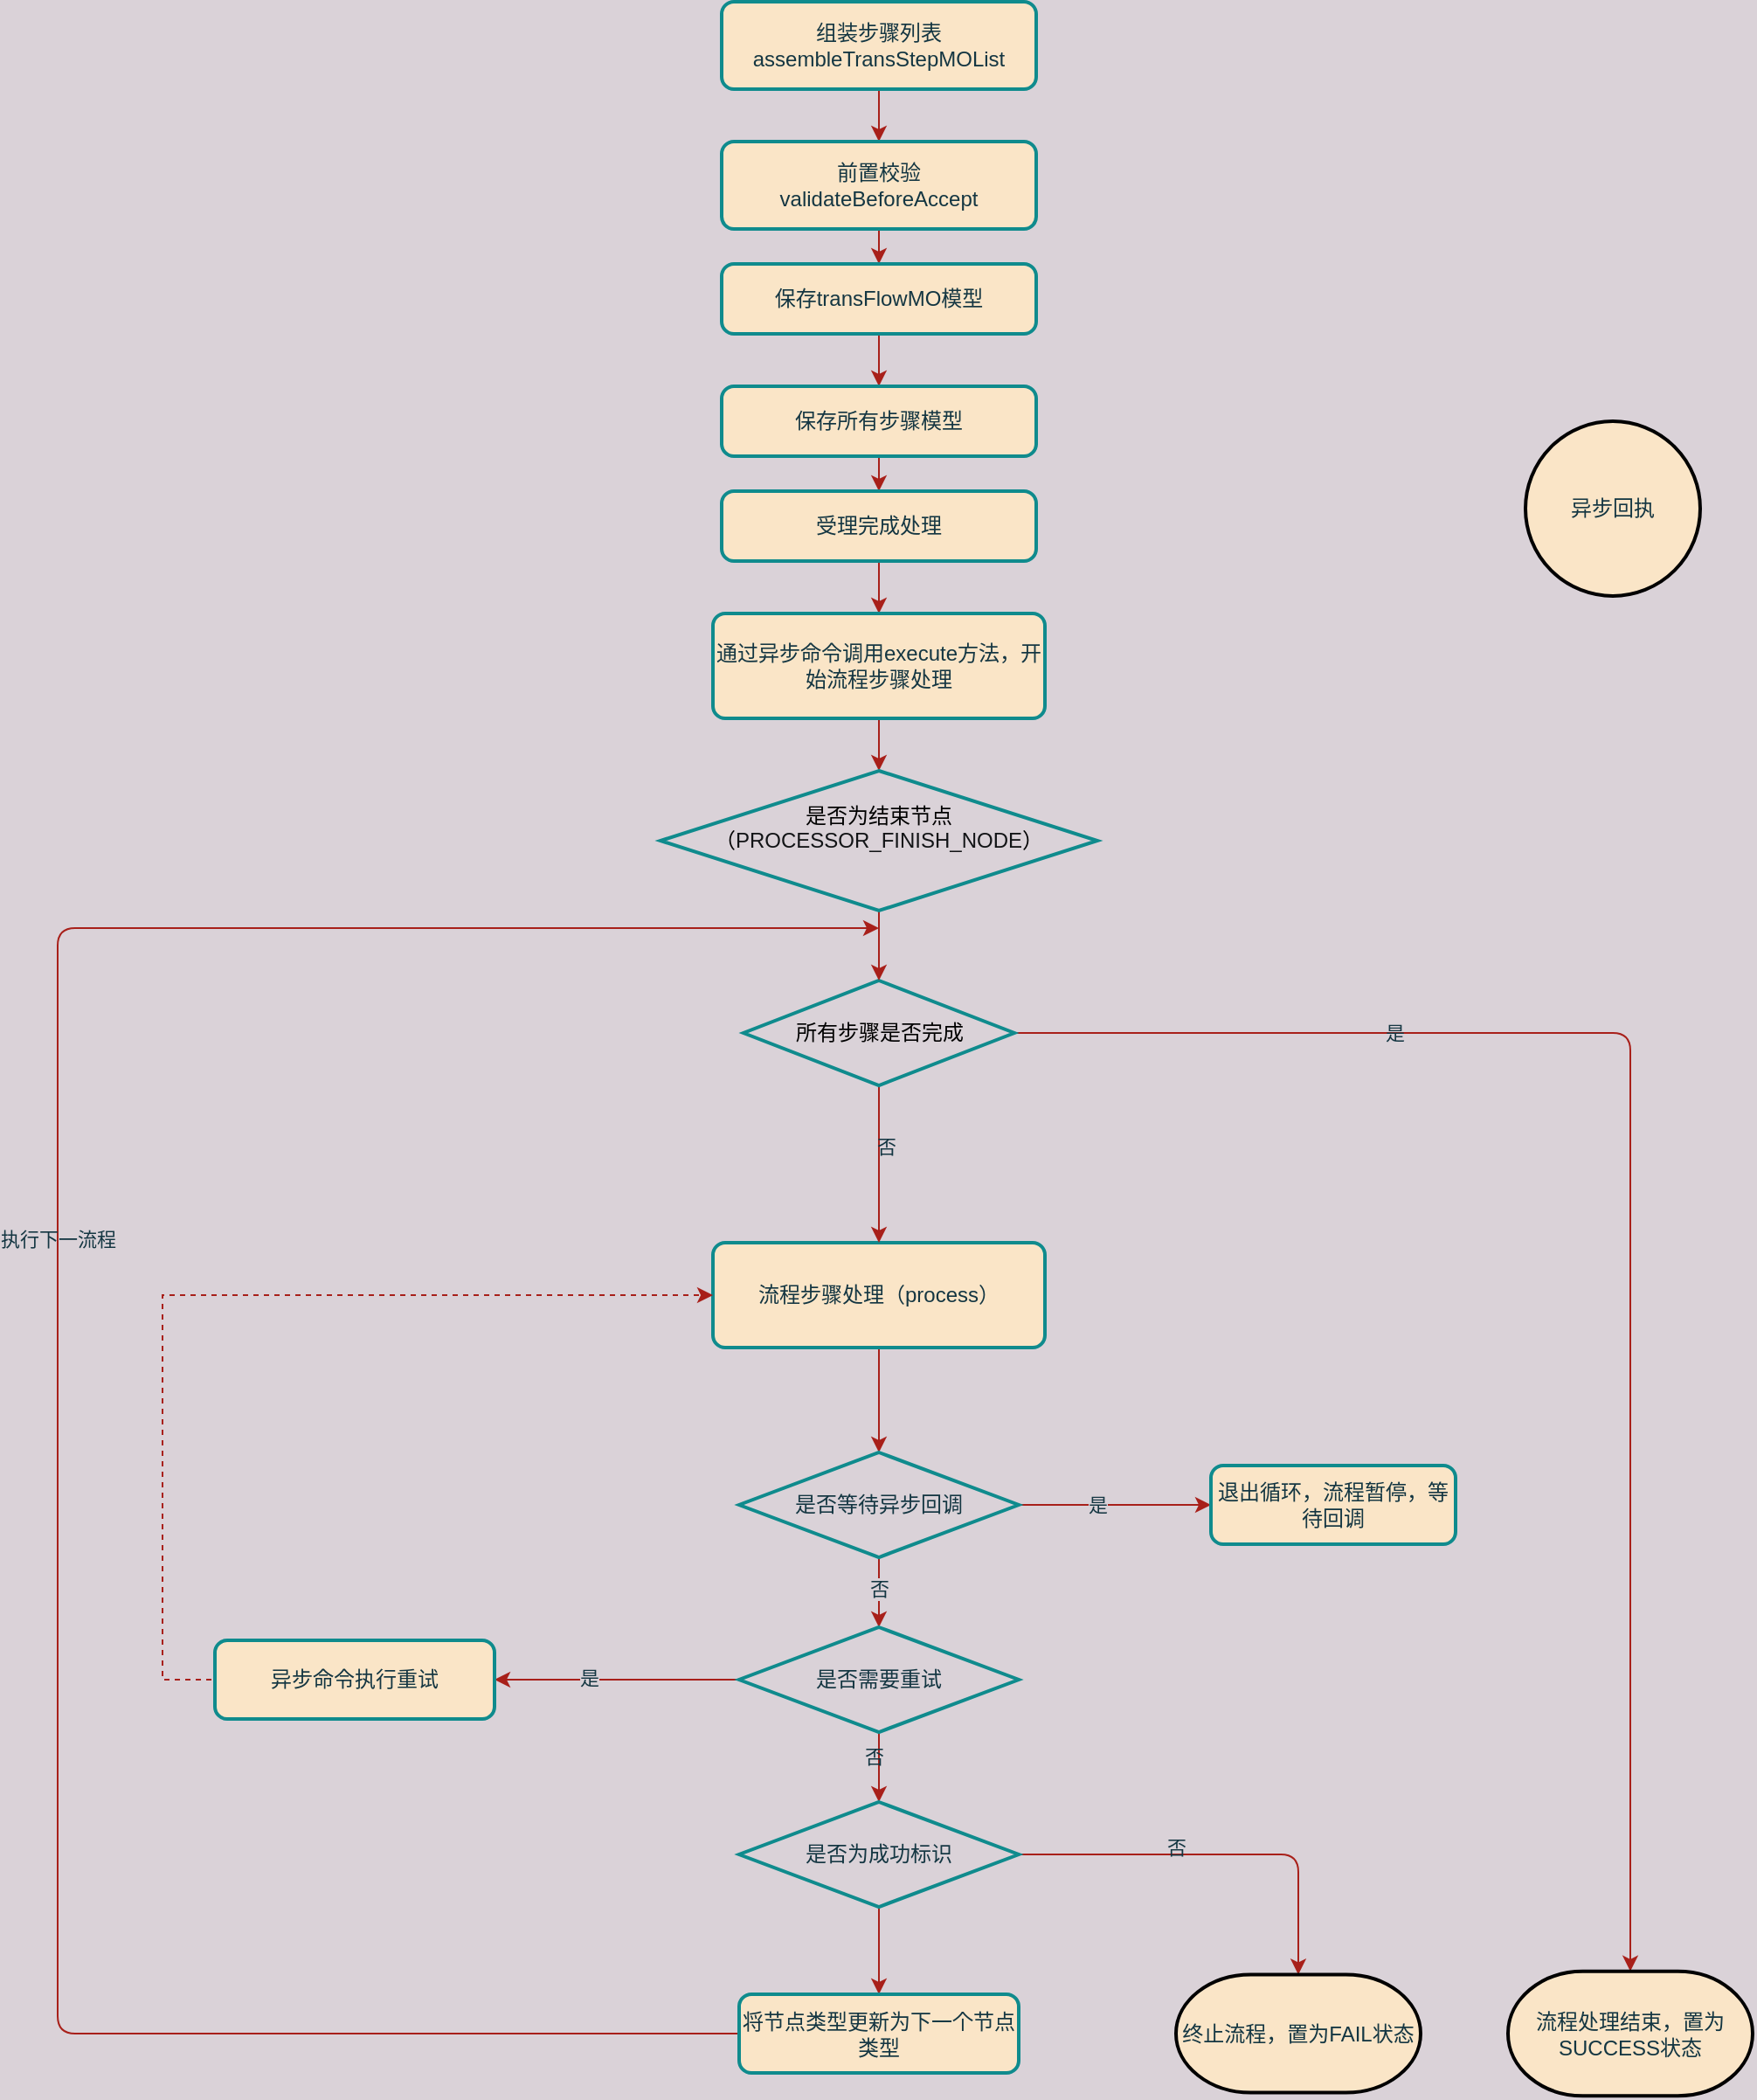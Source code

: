 <mxfile version="15.0.3" type="github">
  <diagram id="gjjfhEqOlBLSCpjZTNxB" name="第 1 页">
    <mxGraphModel dx="2665" dy="1161" grid="1" gridSize="10" guides="1" tooltips="1" connect="1" arrows="1" fold="1" page="1" pageScale="1" pageWidth="827" pageHeight="1169" background="#DAD2D8" math="0" shadow="0">
      <root>
        <mxCell id="0" />
        <mxCell id="1" parent="0" />
        <mxCell id="bWsxu2lpcLckADZo8OrW-3" style="edgeStyle=orthogonalEdgeStyle;rounded=0;orthogonalLoop=1;jettySize=auto;html=1;entryX=0.5;entryY=0;entryDx=0;entryDy=0;labelBackgroundColor=#DAD2D8;strokeColor=#A8201A;fontColor=#143642;" edge="1" parent="1" source="bWsxu2lpcLckADZo8OrW-1" target="bWsxu2lpcLckADZo8OrW-2">
          <mxGeometry relative="1" as="geometry" />
        </mxCell>
        <mxCell id="bWsxu2lpcLckADZo8OrW-1" value="组装步骤列表&lt;br&gt;assembleTransStepMOList" style="rounded=1;whiteSpace=wrap;html=1;absoluteArcSize=1;arcSize=14;strokeWidth=2;fillColor=#FAE5C7;strokeColor=#0F8B8D;fontColor=#143642;" vertex="1" parent="1">
          <mxGeometry x="180" y="220" width="180" height="50" as="geometry" />
        </mxCell>
        <mxCell id="bWsxu2lpcLckADZo8OrW-5" style="edgeStyle=orthogonalEdgeStyle;rounded=0;orthogonalLoop=1;jettySize=auto;html=1;entryX=0.5;entryY=0;entryDx=0;entryDy=0;labelBackgroundColor=#DAD2D8;strokeColor=#A8201A;fontColor=#143642;" edge="1" parent="1" source="bWsxu2lpcLckADZo8OrW-2" target="bWsxu2lpcLckADZo8OrW-4">
          <mxGeometry relative="1" as="geometry" />
        </mxCell>
        <mxCell id="bWsxu2lpcLckADZo8OrW-2" value="前置校验&lt;br&gt;validateBeforeAccept" style="rounded=1;whiteSpace=wrap;html=1;absoluteArcSize=1;arcSize=14;strokeWidth=2;fillColor=#FAE5C7;strokeColor=#0F8B8D;fontColor=#143642;" vertex="1" parent="1">
          <mxGeometry x="180" y="300" width="180" height="50" as="geometry" />
        </mxCell>
        <mxCell id="bWsxu2lpcLckADZo8OrW-7" style="edgeStyle=orthogonalEdgeStyle;rounded=0;orthogonalLoop=1;jettySize=auto;html=1;entryX=0.5;entryY=0;entryDx=0;entryDy=0;labelBackgroundColor=#DAD2D8;strokeColor=#A8201A;fontColor=#143642;" edge="1" parent="1" source="bWsxu2lpcLckADZo8OrW-4" target="bWsxu2lpcLckADZo8OrW-6">
          <mxGeometry relative="1" as="geometry" />
        </mxCell>
        <mxCell id="bWsxu2lpcLckADZo8OrW-4" value="保存transFlowMO模型" style="rounded=1;whiteSpace=wrap;html=1;absoluteArcSize=1;arcSize=14;strokeWidth=2;fillColor=#FAE5C7;strokeColor=#0F8B8D;fontColor=#143642;" vertex="1" parent="1">
          <mxGeometry x="180" y="370" width="180" height="40" as="geometry" />
        </mxCell>
        <mxCell id="bWsxu2lpcLckADZo8OrW-11" style="edgeStyle=orthogonalEdgeStyle;rounded=0;orthogonalLoop=1;jettySize=auto;html=1;labelBackgroundColor=#DAD2D8;strokeColor=#A8201A;fontColor=#143642;" edge="1" parent="1" source="bWsxu2lpcLckADZo8OrW-6" target="bWsxu2lpcLckADZo8OrW-10">
          <mxGeometry relative="1" as="geometry" />
        </mxCell>
        <mxCell id="bWsxu2lpcLckADZo8OrW-6" value="保存所有步骤模型" style="rounded=1;whiteSpace=wrap;html=1;absoluteArcSize=1;arcSize=14;strokeWidth=2;fillColor=#FAE5C7;strokeColor=#0F8B8D;fontColor=#143642;" vertex="1" parent="1">
          <mxGeometry x="180" y="440" width="180" height="40" as="geometry" />
        </mxCell>
        <mxCell id="bWsxu2lpcLckADZo8OrW-13" style="edgeStyle=orthogonalEdgeStyle;rounded=0;orthogonalLoop=1;jettySize=auto;html=1;labelBackgroundColor=#DAD2D8;strokeColor=#A8201A;fontColor=#143642;" edge="1" parent="1" source="bWsxu2lpcLckADZo8OrW-10" target="bWsxu2lpcLckADZo8OrW-12">
          <mxGeometry relative="1" as="geometry" />
        </mxCell>
        <mxCell id="bWsxu2lpcLckADZo8OrW-10" value="受理完成处理" style="rounded=1;whiteSpace=wrap;html=1;absoluteArcSize=1;arcSize=14;strokeWidth=2;fillColor=#FAE5C7;strokeColor=#0F8B8D;fontColor=#143642;" vertex="1" parent="1">
          <mxGeometry x="180" y="500" width="180" height="40" as="geometry" />
        </mxCell>
        <mxCell id="bWsxu2lpcLckADZo8OrW-21" style="edgeStyle=orthogonalEdgeStyle;rounded=0;orthogonalLoop=1;jettySize=auto;html=1;labelBackgroundColor=#DAD2D8;strokeColor=#A8201A;fontColor=#143642;entryX=0.5;entryY=0;entryDx=0;entryDy=0;entryPerimeter=0;" edge="1" parent="1" source="bWsxu2lpcLckADZo8OrW-12" target="bWsxu2lpcLckADZo8OrW-49">
          <mxGeometry relative="1" as="geometry">
            <mxPoint x="270" y="780" as="targetPoint" />
          </mxGeometry>
        </mxCell>
        <mxCell id="bWsxu2lpcLckADZo8OrW-12" value="通过异步命令调用execute方法，开始流程步骤处理" style="rounded=1;whiteSpace=wrap;html=1;absoluteArcSize=1;arcSize=14;strokeWidth=2;fillColor=#FAE5C7;strokeColor=#0F8B8D;fontColor=#143642;" vertex="1" parent="1">
          <mxGeometry x="175" y="570" width="190" height="60" as="geometry" />
        </mxCell>
        <mxCell id="bWsxu2lpcLckADZo8OrW-16" style="edgeStyle=orthogonalEdgeStyle;rounded=0;orthogonalLoop=1;jettySize=auto;html=1;entryX=0.5;entryY=0;entryDx=0;entryDy=0;entryPerimeter=0;labelBackgroundColor=#DAD2D8;strokeColor=#A8201A;fontColor=#143642;" edge="1" parent="1" source="bWsxu2lpcLckADZo8OrW-14" target="bWsxu2lpcLckADZo8OrW-15">
          <mxGeometry relative="1" as="geometry" />
        </mxCell>
        <mxCell id="bWsxu2lpcLckADZo8OrW-14" value="流程步骤处理（process）" style="rounded=1;whiteSpace=wrap;html=1;absoluteArcSize=1;arcSize=14;strokeWidth=2;fillColor=#FAE5C7;strokeColor=#0F8B8D;fontColor=#143642;" vertex="1" parent="1">
          <mxGeometry x="175" y="930" width="190" height="60" as="geometry" />
        </mxCell>
        <mxCell id="bWsxu2lpcLckADZo8OrW-18" style="edgeStyle=orthogonalEdgeStyle;rounded=0;orthogonalLoop=1;jettySize=auto;html=1;entryX=0;entryY=0.5;entryDx=0;entryDy=0;labelBackgroundColor=#DAD2D8;strokeColor=#A8201A;fontColor=#143642;exitX=1;exitY=0.5;exitDx=0;exitDy=0;exitPerimeter=0;" edge="1" parent="1" source="bWsxu2lpcLckADZo8OrW-15" target="bWsxu2lpcLckADZo8OrW-17">
          <mxGeometry relative="1" as="geometry">
            <Array as="points" />
          </mxGeometry>
        </mxCell>
        <mxCell id="bWsxu2lpcLckADZo8OrW-19" value="是" style="edgeLabel;html=1;align=center;verticalAlign=middle;resizable=0;points=[];labelBackgroundColor=#DAD2D8;fontColor=#143642;" vertex="1" connectable="0" parent="bWsxu2lpcLckADZo8OrW-18">
          <mxGeometry x="-0.189" y="-3" relative="1" as="geometry">
            <mxPoint y="-3" as="offset" />
          </mxGeometry>
        </mxCell>
        <mxCell id="bWsxu2lpcLckADZo8OrW-20" style="edgeStyle=orthogonalEdgeStyle;rounded=0;orthogonalLoop=1;jettySize=auto;html=1;entryX=0.5;entryY=0;entryDx=0;entryDy=0;entryPerimeter=0;labelBackgroundColor=#DAD2D8;strokeColor=#A8201A;fontColor=#143642;" edge="1" parent="1" source="bWsxu2lpcLckADZo8OrW-15" target="bWsxu2lpcLckADZo8OrW-23">
          <mxGeometry relative="1" as="geometry">
            <mxPoint x="270" y="1210" as="targetPoint" />
          </mxGeometry>
        </mxCell>
        <mxCell id="bWsxu2lpcLckADZo8OrW-22" value="否" style="edgeLabel;html=1;align=center;verticalAlign=middle;resizable=0;points=[];labelBackgroundColor=#DAD2D8;fontColor=#143642;" vertex="1" connectable="0" parent="bWsxu2lpcLckADZo8OrW-20">
          <mxGeometry x="-0.106" relative="1" as="geometry">
            <mxPoint as="offset" />
          </mxGeometry>
        </mxCell>
        <mxCell id="bWsxu2lpcLckADZo8OrW-15" value="是否等待异步回调" style="strokeWidth=2;html=1;shape=mxgraph.flowchart.decision;whiteSpace=wrap;fillColor=none;strokeColor=#0F8B8D;fontColor=#143642;" vertex="1" parent="1">
          <mxGeometry x="190" y="1050" width="160" height="60" as="geometry" />
        </mxCell>
        <mxCell id="bWsxu2lpcLckADZo8OrW-17" value="退出循环，流程暂停，等待回调" style="rounded=1;whiteSpace=wrap;html=1;absoluteArcSize=1;arcSize=14;strokeWidth=2;fillColor=#FAE5C7;strokeColor=#0F8B8D;fontColor=#143642;" vertex="1" parent="1">
          <mxGeometry x="460" y="1057.5" width="140" height="45" as="geometry" />
        </mxCell>
        <mxCell id="bWsxu2lpcLckADZo8OrW-24" style="edgeStyle=orthogonalEdgeStyle;rounded=0;orthogonalLoop=1;jettySize=auto;html=1;entryX=1;entryY=0.5;entryDx=0;entryDy=0;labelBackgroundColor=#DAD2D8;strokeColor=#A8201A;fontColor=#143642;" edge="1" parent="1" source="bWsxu2lpcLckADZo8OrW-23" target="bWsxu2lpcLckADZo8OrW-26">
          <mxGeometry relative="1" as="geometry">
            <mxPoint x="470" y="1225" as="targetPoint" />
          </mxGeometry>
        </mxCell>
        <mxCell id="bWsxu2lpcLckADZo8OrW-25" value="是" style="edgeLabel;html=1;align=center;verticalAlign=middle;resizable=0;points=[];labelBackgroundColor=#DAD2D8;fontColor=#143642;" vertex="1" connectable="0" parent="bWsxu2lpcLckADZo8OrW-24">
          <mxGeometry x="0.233" y="-1" relative="1" as="geometry">
            <mxPoint as="offset" />
          </mxGeometry>
        </mxCell>
        <mxCell id="bWsxu2lpcLckADZo8OrW-29" style="edgeStyle=orthogonalEdgeStyle;curved=0;rounded=1;sketch=0;orthogonalLoop=1;jettySize=auto;html=1;entryX=0.5;entryY=0;entryDx=0;entryDy=0;entryPerimeter=0;fontColor=#143642;strokeColor=#A8201A;fillColor=#FAE5C7;" edge="1" parent="1" source="bWsxu2lpcLckADZo8OrW-23" target="bWsxu2lpcLckADZo8OrW-28">
          <mxGeometry relative="1" as="geometry" />
        </mxCell>
        <mxCell id="bWsxu2lpcLckADZo8OrW-33" value="否" style="edgeLabel;html=1;align=center;verticalAlign=middle;resizable=0;points=[];fontColor=#143642;labelBackgroundColor=none;" vertex="1" connectable="0" parent="bWsxu2lpcLckADZo8OrW-29">
          <mxGeometry x="-0.3" y="-3" relative="1" as="geometry">
            <mxPoint as="offset" />
          </mxGeometry>
        </mxCell>
        <mxCell id="bWsxu2lpcLckADZo8OrW-23" value="是否需要重试" style="strokeWidth=2;html=1;shape=mxgraph.flowchart.decision;whiteSpace=wrap;fillColor=none;strokeColor=#0F8B8D;fontColor=#143642;" vertex="1" parent="1">
          <mxGeometry x="190" y="1150" width="160" height="60" as="geometry" />
        </mxCell>
        <mxCell id="bWsxu2lpcLckADZo8OrW-27" style="edgeStyle=orthogonalEdgeStyle;rounded=0;orthogonalLoop=1;jettySize=auto;html=1;labelBackgroundColor=#DAD2D8;strokeColor=#A8201A;fontColor=#143642;dashed=1;exitX=1;exitY=0.5;exitDx=0;exitDy=0;entryX=0;entryY=0.5;entryDx=0;entryDy=0;" edge="1" parent="1" source="bWsxu2lpcLckADZo8OrW-26" target="bWsxu2lpcLckADZo8OrW-14">
          <mxGeometry relative="1" as="geometry">
            <mxPoint x="170" y="960" as="targetPoint" />
            <Array as="points">
              <mxPoint x="-140" y="1180" />
              <mxPoint x="-140" y="960" />
            </Array>
          </mxGeometry>
        </mxCell>
        <mxCell id="bWsxu2lpcLckADZo8OrW-26" value="异步命令执行重试" style="rounded=1;whiteSpace=wrap;html=1;absoluteArcSize=1;arcSize=14;strokeWidth=2;fillColor=#FAE5C7;strokeColor=#0F8B8D;fontColor=#143642;" vertex="1" parent="1">
          <mxGeometry x="-110" y="1157.5" width="160" height="45" as="geometry" />
        </mxCell>
        <mxCell id="bWsxu2lpcLckADZo8OrW-31" style="edgeStyle=orthogonalEdgeStyle;curved=0;rounded=1;sketch=0;orthogonalLoop=1;jettySize=auto;html=1;entryX=0.5;entryY=0;entryDx=0;entryDy=0;fontColor=#143642;strokeColor=#A8201A;fillColor=#FAE5C7;entryPerimeter=0;" edge="1" parent="1" source="bWsxu2lpcLckADZo8OrW-28" target="bWsxu2lpcLckADZo8OrW-47">
          <mxGeometry relative="1" as="geometry">
            <mxPoint x="510" y="1360" as="targetPoint" />
          </mxGeometry>
        </mxCell>
        <mxCell id="bWsxu2lpcLckADZo8OrW-32" value="否" style="edgeLabel;html=1;align=center;verticalAlign=middle;resizable=0;points=[];fontColor=#143642;labelBackgroundColor=none;" vertex="1" connectable="0" parent="bWsxu2lpcLckADZo8OrW-31">
          <mxGeometry x="-0.214" y="2" relative="1" as="geometry">
            <mxPoint y="-2" as="offset" />
          </mxGeometry>
        </mxCell>
        <mxCell id="bWsxu2lpcLckADZo8OrW-37" style="edgeStyle=orthogonalEdgeStyle;curved=0;rounded=1;sketch=0;orthogonalLoop=1;jettySize=auto;html=1;fontColor=#143642;strokeColor=#A8201A;fillColor=#FAE5C7;" edge="1" parent="1" source="bWsxu2lpcLckADZo8OrW-28" target="bWsxu2lpcLckADZo8OrW-36">
          <mxGeometry relative="1" as="geometry" />
        </mxCell>
        <mxCell id="bWsxu2lpcLckADZo8OrW-28" value="是否为成功标识" style="strokeWidth=2;html=1;shape=mxgraph.flowchart.decision;whiteSpace=wrap;fillColor=none;strokeColor=#0F8B8D;fontColor=#143642;" vertex="1" parent="1">
          <mxGeometry x="190" y="1250" width="160" height="60" as="geometry" />
        </mxCell>
        <mxCell id="bWsxu2lpcLckADZo8OrW-40" style="edgeStyle=orthogonalEdgeStyle;curved=0;rounded=1;sketch=0;orthogonalLoop=1;jettySize=auto;html=1;fontColor=#143642;strokeColor=#A8201A;fillColor=#FAE5C7;exitX=1;exitY=0.5;exitDx=0;exitDy=0;" edge="1" parent="1" source="bWsxu2lpcLckADZo8OrW-36">
          <mxGeometry relative="1" as="geometry">
            <mxPoint x="270" y="750" as="targetPoint" />
            <Array as="points">
              <mxPoint x="-200" y="1383" />
              <mxPoint x="-200" y="750" />
              <mxPoint x="270" y="750" />
            </Array>
          </mxGeometry>
        </mxCell>
        <mxCell id="bWsxu2lpcLckADZo8OrW-41" value="执行下一流程" style="edgeLabel;html=1;align=center;verticalAlign=middle;resizable=0;points=[];fontColor=#143642;labelBackgroundColor=none;" vertex="1" connectable="0" parent="bWsxu2lpcLckADZo8OrW-40">
          <mxGeometry x="0.021" relative="1" as="geometry">
            <mxPoint y="-161" as="offset" />
          </mxGeometry>
        </mxCell>
        <mxCell id="bWsxu2lpcLckADZo8OrW-36" value="将节点类型更新为下一个节点类型" style="rounded=1;whiteSpace=wrap;html=1;absoluteArcSize=1;arcSize=14;strokeWidth=2;fillColor=#FAE5C7;strokeColor=#0F8B8D;fontColor=#143642;" vertex="1" parent="1">
          <mxGeometry x="190" y="1360" width="160" height="45" as="geometry" />
        </mxCell>
        <mxCell id="bWsxu2lpcLckADZo8OrW-38" value="异步回执" style="strokeWidth=2;html=1;shape=mxgraph.flowchart.start_2;whiteSpace=wrap;rounded=0;labelBackgroundColor=none;sketch=0;fontColor=#143642;fillColor=#FAE5C7;" vertex="1" parent="1">
          <mxGeometry x="640" y="460" width="100" height="100" as="geometry" />
        </mxCell>
        <mxCell id="bWsxu2lpcLckADZo8OrW-43" style="edgeStyle=orthogonalEdgeStyle;curved=0;rounded=1;sketch=0;orthogonalLoop=1;jettySize=auto;html=1;entryX=0.5;entryY=0;entryDx=0;entryDy=0;fontColor=#143642;strokeColor=#A8201A;fillColor=#FAE5C7;" edge="1" parent="1" source="bWsxu2lpcLckADZo8OrW-42" target="bWsxu2lpcLckADZo8OrW-14">
          <mxGeometry relative="1" as="geometry" />
        </mxCell>
        <mxCell id="bWsxu2lpcLckADZo8OrW-44" value="否" style="edgeLabel;html=1;align=center;verticalAlign=middle;resizable=0;points=[];fontColor=#143642;labelBackgroundColor=none;" vertex="1" connectable="0" parent="bWsxu2lpcLckADZo8OrW-43">
          <mxGeometry x="-0.229" y="4" relative="1" as="geometry">
            <mxPoint as="offset" />
          </mxGeometry>
        </mxCell>
        <mxCell id="bWsxu2lpcLckADZo8OrW-46" style="edgeStyle=orthogonalEdgeStyle;curved=0;rounded=1;sketch=0;orthogonalLoop=1;jettySize=auto;html=1;fontColor=#143642;strokeColor=#A8201A;fillColor=#FAE5C7;" edge="1" parent="1" source="bWsxu2lpcLckADZo8OrW-42" target="bWsxu2lpcLckADZo8OrW-45">
          <mxGeometry relative="1" as="geometry" />
        </mxCell>
        <mxCell id="bWsxu2lpcLckADZo8OrW-48" value="是" style="edgeLabel;html=1;align=center;verticalAlign=middle;resizable=0;points=[];fontColor=#143642;labelBackgroundColor=none;" vertex="1" connectable="0" parent="bWsxu2lpcLckADZo8OrW-46">
          <mxGeometry x="-0.511" relative="1" as="geometry">
            <mxPoint as="offset" />
          </mxGeometry>
        </mxCell>
        <mxCell id="bWsxu2lpcLckADZo8OrW-42" value="&lt;span&gt;&lt;font color=&quot;#000000&quot; style=&quot;font-size: 12px&quot;&gt;所有步骤是否完成&lt;/font&gt;&lt;/span&gt;" style="strokeWidth=2;html=1;shape=mxgraph.flowchart.decision;whiteSpace=wrap;fillColor=none;strokeColor=#0F8B8D;fontColor=#143642;" vertex="1" parent="1">
          <mxGeometry x="192.5" y="780" width="155" height="60" as="geometry" />
        </mxCell>
        <mxCell id="bWsxu2lpcLckADZo8OrW-45" value="流程处理结束，置为SUCCESS状态" style="strokeWidth=2;html=1;shape=mxgraph.flowchart.terminator;whiteSpace=wrap;rounded=0;labelBackgroundColor=none;sketch=0;fontColor=#143642;fillColor=#FAE5C7;" vertex="1" parent="1">
          <mxGeometry x="630" y="1346.88" width="140" height="71.25" as="geometry" />
        </mxCell>
        <mxCell id="bWsxu2lpcLckADZo8OrW-47" value="终止流程，置为FAIL状态" style="strokeWidth=2;html=1;shape=mxgraph.flowchart.terminator;whiteSpace=wrap;rounded=0;labelBackgroundColor=none;sketch=0;fontColor=#143642;fillColor=#FAE5C7;" vertex="1" parent="1">
          <mxGeometry x="440" y="1348.75" width="140" height="67.5" as="geometry" />
        </mxCell>
        <mxCell id="bWsxu2lpcLckADZo8OrW-50" style="edgeStyle=orthogonalEdgeStyle;curved=0;rounded=1;sketch=0;orthogonalLoop=1;jettySize=auto;html=1;entryX=0.5;entryY=0;entryDx=0;entryDy=0;entryPerimeter=0;fontColor=#143642;strokeColor=#A8201A;fillColor=#FAE5C7;" edge="1" parent="1" source="bWsxu2lpcLckADZo8OrW-49" target="bWsxu2lpcLckADZo8OrW-42">
          <mxGeometry relative="1" as="geometry" />
        </mxCell>
        <mxCell id="bWsxu2lpcLckADZo8OrW-49" value="&lt;font color=&quot;#000000&quot; style=&quot;font-size: 12px&quot;&gt;是否为结束节点&lt;br&gt;&lt;font style=&quot;font-size: 12px&quot;&gt;（&lt;/font&gt;&lt;/font&gt;&lt;font style=&quot;font-size: 12px&quot;&gt;&lt;font style=&quot;font-size: 12px&quot;&gt;&lt;span style=&quot;color: rgb(18 , 20 , 22)&quot;&gt;PROCESSOR_FINISH_NODE&lt;/span&gt;&lt;span style=&quot;color: rgb(0 , 0 , 0)&quot;&gt;）&lt;/span&gt;&lt;/font&gt;&lt;br&gt;&lt;/font&gt;&lt;span style=&quot;color: rgba(0 , 0 , 0 , 0) ; font-family: monospace ; font-size: 0px&quot;&gt;%3CmxGraphModel%3E%3Croot%3E%3CmxCell%20id%3D%220%22%2F%3E%3CmxCell%20id%3D%221%22%20parent%3D%220%22%2F%3E%3CmxCell%20id%3D%222%22%20value%3D%22%26lt%3Bspan%26gt%3B%26lt%3Bfont%20color%3D%26quot%3B%23000000%26quot%3B%20style%3D%26quot%3Bfont-size%3A%2012px%26quot%3B%26gt%3B%E6%89%80%E6%9C%89%E6%AD%A5%E9%AA%A4%E6%98%AF%E5%90%A6%E5%AE%8C%E6%88%90%26lt%3B%2Ffont%26gt%3B%26lt%3B%2Fspan%26gt%3B%22%20style%3D%22strokeWidth%3D2%3Bhtml%3D1%3Bshape%3Dmxgraph.flowchart.decision%3BwhiteSpace%3Dwrap%3BfillColor%3Dnone%3BstrokeColor%3D%230F8B8D%3BfontColor%3D%23143642%3B%22%20vertex%3D%221%22%20parent%3D%221%22%3E%3CmxGeometry%20x%3D%22145%22%20y%3D%22780%22%20width%3D%22250%22%20height%3D%2280%22%20as%3D%22geometry%22%2F%3E%3C%2FmxCell%3E%3C%2Froot%3E%3C%2FmxGraphModel%3E&lt;/span&gt;&lt;font color=&quot;#000000&quot;&gt;&lt;br&gt;&lt;/font&gt;" style="strokeWidth=2;html=1;shape=mxgraph.flowchart.decision;whiteSpace=wrap;fillColor=none;strokeColor=#0F8B8D;fontColor=#143642;" vertex="1" parent="1">
          <mxGeometry x="145" y="660" width="250" height="80" as="geometry" />
        </mxCell>
      </root>
    </mxGraphModel>
  </diagram>
</mxfile>

